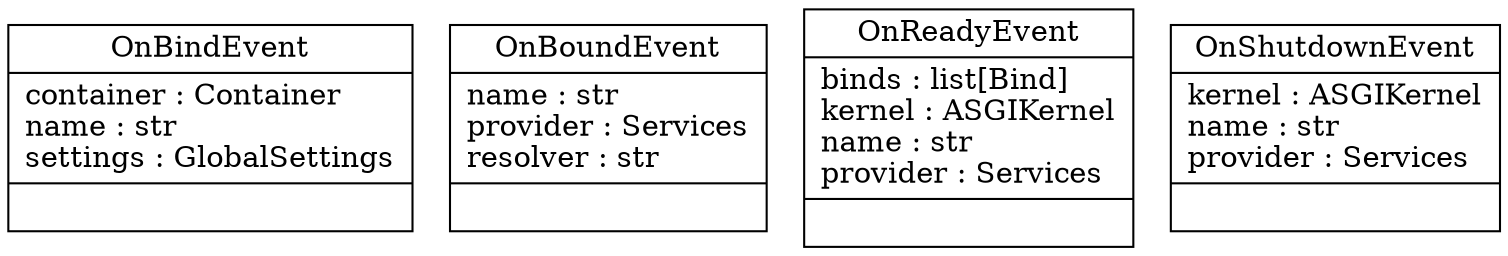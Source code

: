 digraph "classes" {
rankdir=BT
charset="utf-8"
"harp.config.events.OnBindEvent" [color="black", fontcolor="black", label=<{OnBindEvent|container : Container<br ALIGN="LEFT"/>name : str<br ALIGN="LEFT"/>settings : GlobalSettings<br ALIGN="LEFT"/>|}>, shape="record", style="solid"];
"harp.config.events.OnBoundEvent" [color="black", fontcolor="black", label=<{OnBoundEvent|name : str<br ALIGN="LEFT"/>provider : Services<br ALIGN="LEFT"/>resolver : str<br ALIGN="LEFT"/>|}>, shape="record", style="solid"];
"harp.config.events.OnReadyEvent" [color="black", fontcolor="black", label=<{OnReadyEvent|binds : list[Bind]<br ALIGN="LEFT"/>kernel : ASGIKernel<br ALIGN="LEFT"/>name : str<br ALIGN="LEFT"/>provider : Services<br ALIGN="LEFT"/>|}>, shape="record", style="solid"];
"harp.config.events.OnShutdownEvent" [color="black", fontcolor="black", label=<{OnShutdownEvent|kernel : ASGIKernel<br ALIGN="LEFT"/>name : str<br ALIGN="LEFT"/>provider : Services<br ALIGN="LEFT"/>|}>, shape="record", style="solid"];
}
